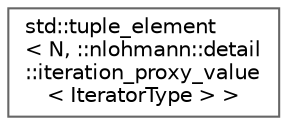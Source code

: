 digraph "Graphical Class Hierarchy"
{
 // INTERACTIVE_SVG=YES
 // LATEX_PDF_SIZE
  bgcolor="transparent";
  edge [fontname=Helvetica,fontsize=10,labelfontname=Helvetica,labelfontsize=10];
  node [fontname=Helvetica,fontsize=10,shape=box,height=0.2,width=0.4];
  rankdir="LR";
  Node0 [id="Node000000",label="std::tuple_element\l\< N, ::nlohmann::detail\l::iteration_proxy_value\l\< IteratorType \> \>",height=0.2,width=0.4,color="grey40", fillcolor="white", style="filled",URL="$classstd_1_1tuple__element_3_01_n_00_01_1_1nlohmann_1_1detail_1_1iteration__proxy__value_3_01_iterator_type_01_4_01_4.html",tooltip=" "];
}
